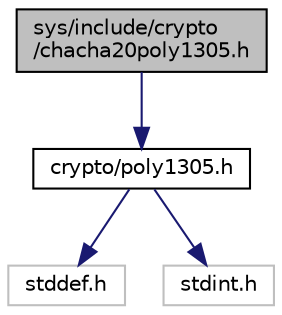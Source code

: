 digraph "sys/include/crypto/chacha20poly1305.h"
{
 // LATEX_PDF_SIZE
  edge [fontname="Helvetica",fontsize="10",labelfontname="Helvetica",labelfontsize="10"];
  node [fontname="Helvetica",fontsize="10",shape=record];
  Node1 [label="sys/include/crypto\l/chacha20poly1305.h",height=0.2,width=0.4,color="black", fillcolor="grey75", style="filled", fontcolor="black",tooltip="Chacha20poly1305 functions."];
  Node1 -> Node2 [color="midnightblue",fontsize="10",style="solid",fontname="Helvetica"];
  Node2 [label="crypto/poly1305.h",height=0.2,width=0.4,color="black", fillcolor="white", style="filled",URL="$poly1305_8h.html",tooltip="Poly1305 MAC interface."];
  Node2 -> Node3 [color="midnightblue",fontsize="10",style="solid",fontname="Helvetica"];
  Node3 [label="stddef.h",height=0.2,width=0.4,color="grey75", fillcolor="white", style="filled",tooltip=" "];
  Node2 -> Node4 [color="midnightblue",fontsize="10",style="solid",fontname="Helvetica"];
  Node4 [label="stdint.h",height=0.2,width=0.4,color="grey75", fillcolor="white", style="filled",tooltip=" "];
}
